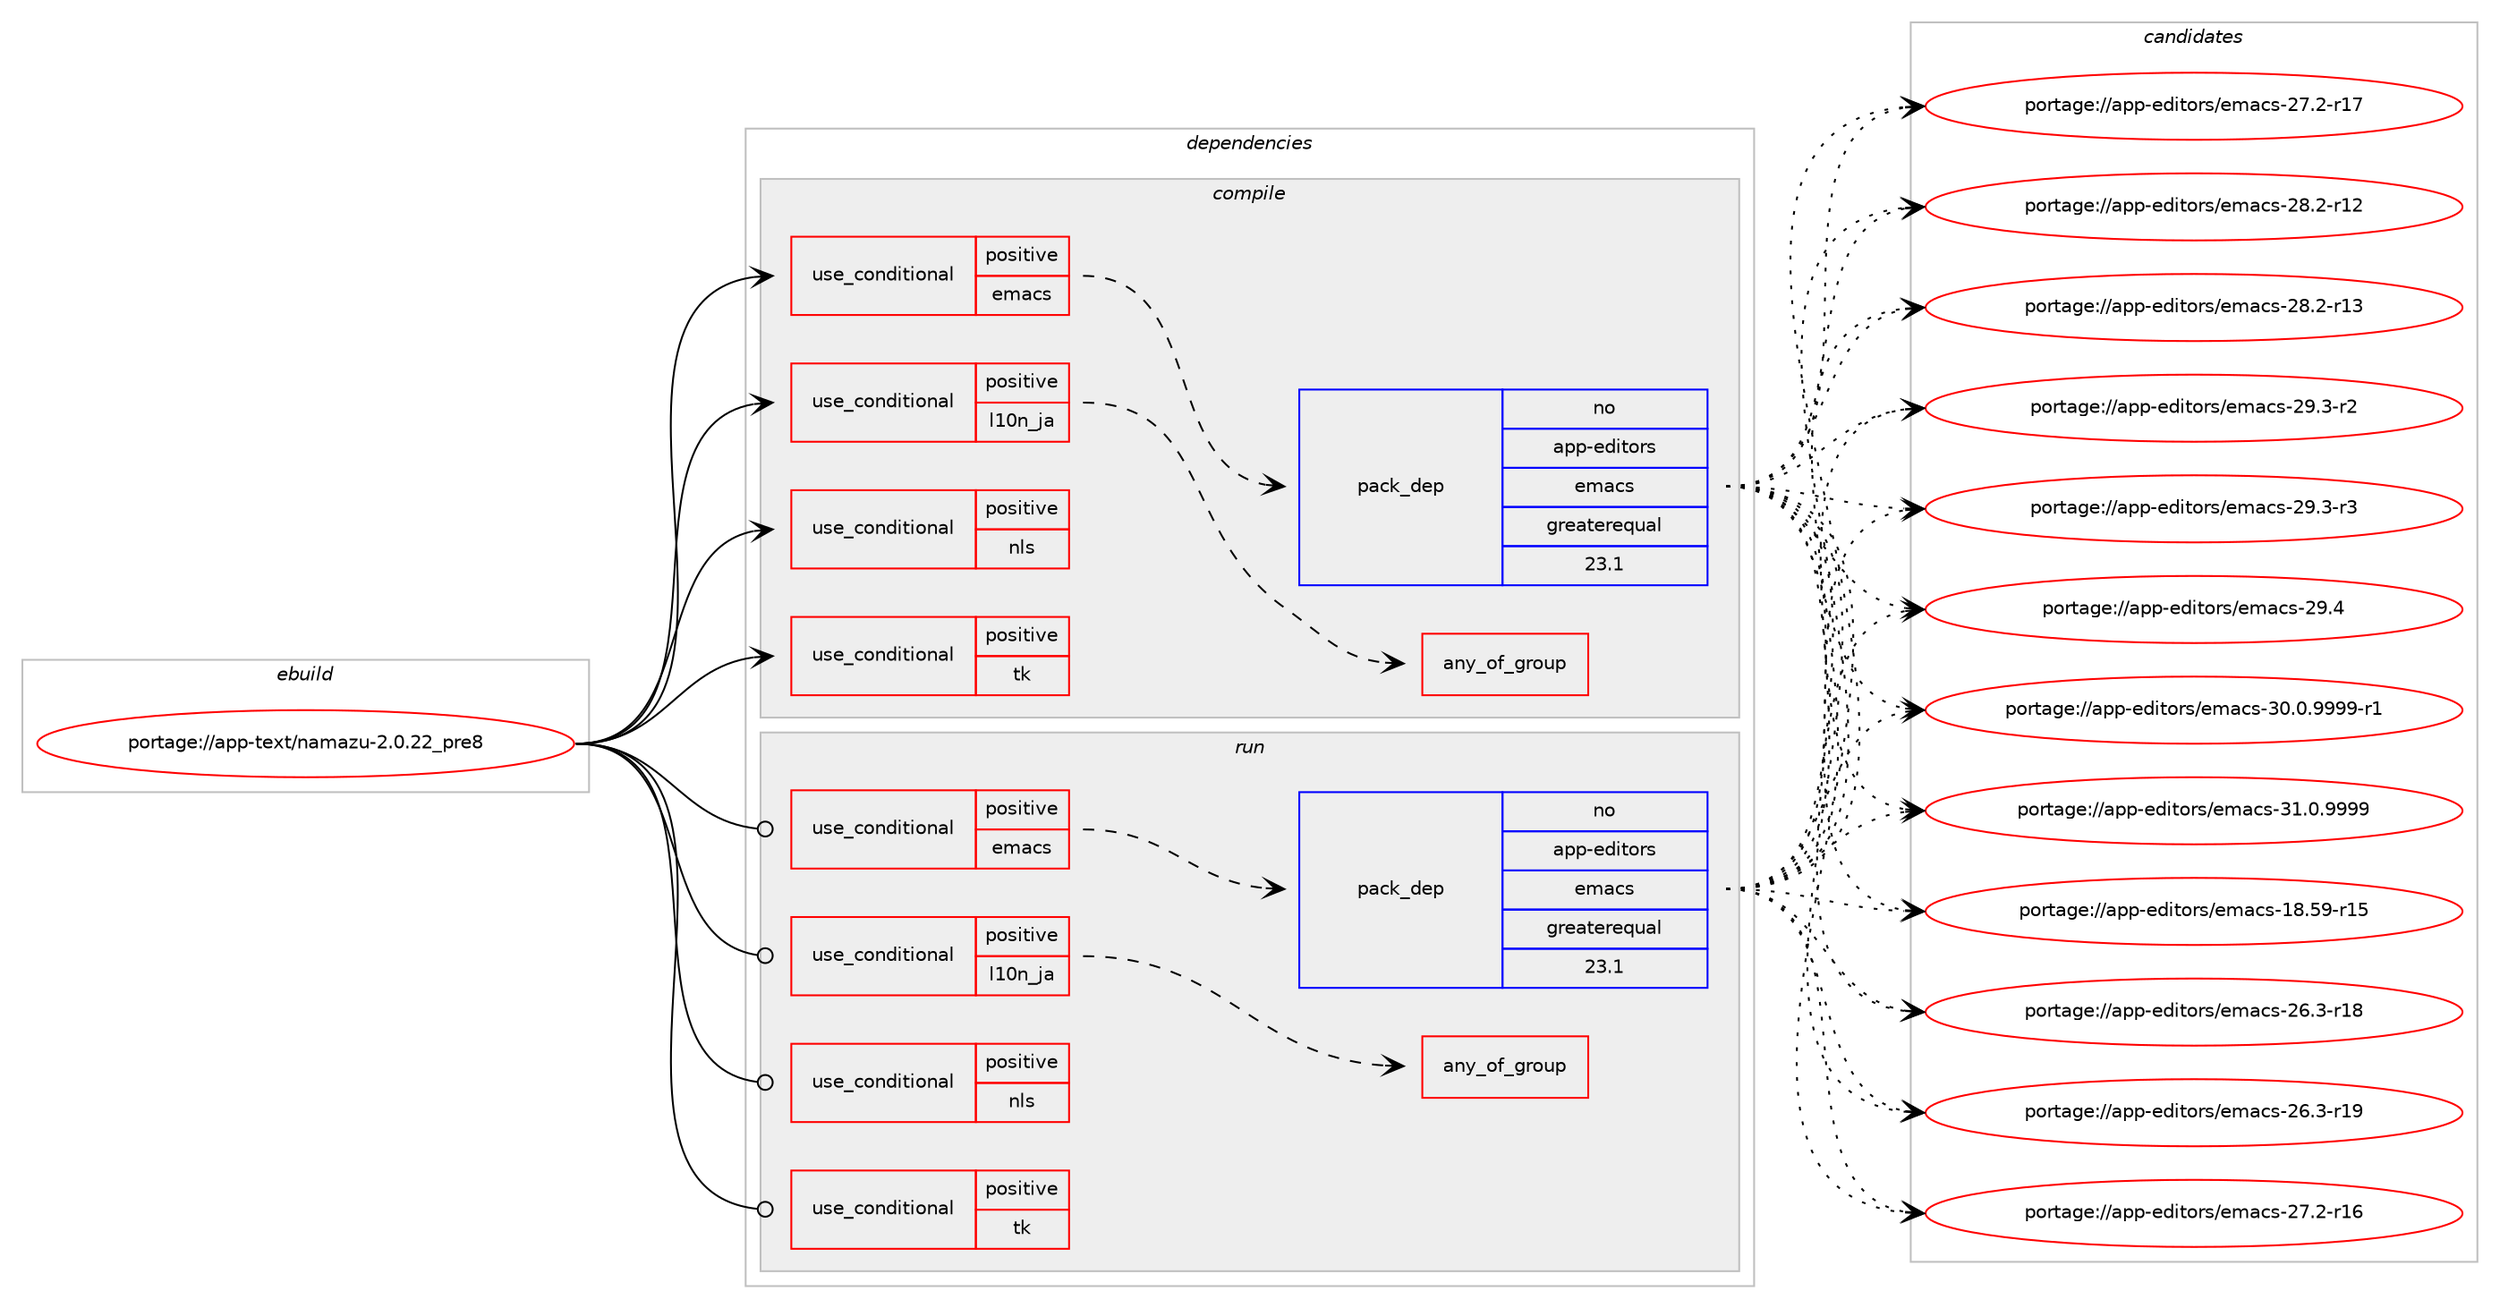 digraph prolog {

# *************
# Graph options
# *************

newrank=true;
concentrate=true;
compound=true;
graph [rankdir=LR,fontname=Helvetica,fontsize=10,ranksep=1.5];#, ranksep=2.5, nodesep=0.2];
edge  [arrowhead=vee];
node  [fontname=Helvetica,fontsize=10];

# **********
# The ebuild
# **********

subgraph cluster_leftcol {
color=gray;
rank=same;
label=<<i>ebuild</i>>;
id [label="portage://app-text/namazu-2.0.22_pre8", color=red, width=4, href="../app-text/namazu-2.0.22_pre8.svg"];
}

# ****************
# The dependencies
# ****************

subgraph cluster_midcol {
color=gray;
label=<<i>dependencies</i>>;
subgraph cluster_compile {
fillcolor="#eeeeee";
style=filled;
label=<<i>compile</i>>;
subgraph cond14926 {
dependency25312 [label=<<TABLE BORDER="0" CELLBORDER="1" CELLSPACING="0" CELLPADDING="4"><TR><TD ROWSPAN="3" CELLPADDING="10">use_conditional</TD></TR><TR><TD>positive</TD></TR><TR><TD>emacs</TD></TR></TABLE>>, shape=none, color=red];
subgraph pack9906 {
dependency25313 [label=<<TABLE BORDER="0" CELLBORDER="1" CELLSPACING="0" CELLPADDING="4" WIDTH="220"><TR><TD ROWSPAN="6" CELLPADDING="30">pack_dep</TD></TR><TR><TD WIDTH="110">no</TD></TR><TR><TD>app-editors</TD></TR><TR><TD>emacs</TD></TR><TR><TD>greaterequal</TD></TR><TR><TD>23.1</TD></TR></TABLE>>, shape=none, color=blue];
}
dependency25312:e -> dependency25313:w [weight=20,style="dashed",arrowhead="vee"];
}
id:e -> dependency25312:w [weight=20,style="solid",arrowhead="vee"];
subgraph cond14927 {
dependency25314 [label=<<TABLE BORDER="0" CELLBORDER="1" CELLSPACING="0" CELLPADDING="4"><TR><TD ROWSPAN="3" CELLPADDING="10">use_conditional</TD></TR><TR><TD>positive</TD></TR><TR><TD>l10n_ja</TD></TR></TABLE>>, shape=none, color=red];
# *** BEGIN UNKNOWN DEPENDENCY TYPE (TODO) ***
# dependency25314 -> package_dependency(portage://app-text/namazu-2.0.22_pre8,install,no,app-i18n,nkf,none,[,,],[],[])
# *** END UNKNOWN DEPENDENCY TYPE (TODO) ***

subgraph any429 {
dependency25315 [label=<<TABLE BORDER="0" CELLBORDER="1" CELLSPACING="0" CELLPADDING="4"><TR><TD CELLPADDING="10">any_of_group</TD></TR></TABLE>>, shape=none, color=red];# *** BEGIN UNKNOWN DEPENDENCY TYPE (TODO) ***
# dependency25315 -> package_dependency(portage://app-text/namazu-2.0.22_pre8,install,no,dev-perl,Text-Kakasi,none,[,,],[],[])
# *** END UNKNOWN DEPENDENCY TYPE (TODO) ***

# *** BEGIN UNKNOWN DEPENDENCY TYPE (TODO) ***
# dependency25315 -> package_dependency(portage://app-text/namazu-2.0.22_pre8,install,no,app-i18n,kakasi,none,[,,],[],[])
# *** END UNKNOWN DEPENDENCY TYPE (TODO) ***

# *** BEGIN UNKNOWN DEPENDENCY TYPE (TODO) ***
# dependency25315 -> package_dependency(portage://app-text/namazu-2.0.22_pre8,install,no,app-text,chasen,none,[,,],[],[])
# *** END UNKNOWN DEPENDENCY TYPE (TODO) ***

# *** BEGIN UNKNOWN DEPENDENCY TYPE (TODO) ***
# dependency25315 -> package_dependency(portage://app-text/namazu-2.0.22_pre8,install,no,app-text,mecab,none,[,,],[],[])
# *** END UNKNOWN DEPENDENCY TYPE (TODO) ***

}
dependency25314:e -> dependency25315:w [weight=20,style="dashed",arrowhead="vee"];
}
id:e -> dependency25314:w [weight=20,style="solid",arrowhead="vee"];
subgraph cond14928 {
dependency25316 [label=<<TABLE BORDER="0" CELLBORDER="1" CELLSPACING="0" CELLPADDING="4"><TR><TD ROWSPAN="3" CELLPADDING="10">use_conditional</TD></TR><TR><TD>positive</TD></TR><TR><TD>nls</TD></TR></TABLE>>, shape=none, color=red];
# *** BEGIN UNKNOWN DEPENDENCY TYPE (TODO) ***
# dependency25316 -> package_dependency(portage://app-text/namazu-2.0.22_pre8,install,no,virtual,libintl,none,[,,],[],[])
# *** END UNKNOWN DEPENDENCY TYPE (TODO) ***

}
id:e -> dependency25316:w [weight=20,style="solid",arrowhead="vee"];
subgraph cond14929 {
dependency25317 [label=<<TABLE BORDER="0" CELLBORDER="1" CELLSPACING="0" CELLPADDING="4"><TR><TD ROWSPAN="3" CELLPADDING="10">use_conditional</TD></TR><TR><TD>positive</TD></TR><TR><TD>tk</TD></TR></TABLE>>, shape=none, color=red];
# *** BEGIN UNKNOWN DEPENDENCY TYPE (TODO) ***
# dependency25317 -> package_dependency(portage://app-text/namazu-2.0.22_pre8,install,no,dev-lang,tk,none,[,,],[slot(0)],[])
# *** END UNKNOWN DEPENDENCY TYPE (TODO) ***

# *** BEGIN UNKNOWN DEPENDENCY TYPE (TODO) ***
# dependency25317 -> package_dependency(portage://app-text/namazu-2.0.22_pre8,install,no,www-client,lynx,none,[,,],[],[])
# *** END UNKNOWN DEPENDENCY TYPE (TODO) ***

}
id:e -> dependency25317:w [weight=20,style="solid",arrowhead="vee"];
# *** BEGIN UNKNOWN DEPENDENCY TYPE (TODO) ***
# id -> package_dependency(portage://app-text/namazu-2.0.22_pre8,install,no,dev-perl,File-MMagic,none,[,,],[],[])
# *** END UNKNOWN DEPENDENCY TYPE (TODO) ***

}
subgraph cluster_compileandrun {
fillcolor="#eeeeee";
style=filled;
label=<<i>compile and run</i>>;
}
subgraph cluster_run {
fillcolor="#eeeeee";
style=filled;
label=<<i>run</i>>;
subgraph cond14930 {
dependency25318 [label=<<TABLE BORDER="0" CELLBORDER="1" CELLSPACING="0" CELLPADDING="4"><TR><TD ROWSPAN="3" CELLPADDING="10">use_conditional</TD></TR><TR><TD>positive</TD></TR><TR><TD>emacs</TD></TR></TABLE>>, shape=none, color=red];
subgraph pack9907 {
dependency25319 [label=<<TABLE BORDER="0" CELLBORDER="1" CELLSPACING="0" CELLPADDING="4" WIDTH="220"><TR><TD ROWSPAN="6" CELLPADDING="30">pack_dep</TD></TR><TR><TD WIDTH="110">no</TD></TR><TR><TD>app-editors</TD></TR><TR><TD>emacs</TD></TR><TR><TD>greaterequal</TD></TR><TR><TD>23.1</TD></TR></TABLE>>, shape=none, color=blue];
}
dependency25318:e -> dependency25319:w [weight=20,style="dashed",arrowhead="vee"];
}
id:e -> dependency25318:w [weight=20,style="solid",arrowhead="odot"];
subgraph cond14931 {
dependency25320 [label=<<TABLE BORDER="0" CELLBORDER="1" CELLSPACING="0" CELLPADDING="4"><TR><TD ROWSPAN="3" CELLPADDING="10">use_conditional</TD></TR><TR><TD>positive</TD></TR><TR><TD>l10n_ja</TD></TR></TABLE>>, shape=none, color=red];
# *** BEGIN UNKNOWN DEPENDENCY TYPE (TODO) ***
# dependency25320 -> package_dependency(portage://app-text/namazu-2.0.22_pre8,run,no,app-i18n,nkf,none,[,,],[],[])
# *** END UNKNOWN DEPENDENCY TYPE (TODO) ***

subgraph any430 {
dependency25321 [label=<<TABLE BORDER="0" CELLBORDER="1" CELLSPACING="0" CELLPADDING="4"><TR><TD CELLPADDING="10">any_of_group</TD></TR></TABLE>>, shape=none, color=red];# *** BEGIN UNKNOWN DEPENDENCY TYPE (TODO) ***
# dependency25321 -> package_dependency(portage://app-text/namazu-2.0.22_pre8,run,no,dev-perl,Text-Kakasi,none,[,,],[],[])
# *** END UNKNOWN DEPENDENCY TYPE (TODO) ***

# *** BEGIN UNKNOWN DEPENDENCY TYPE (TODO) ***
# dependency25321 -> package_dependency(portage://app-text/namazu-2.0.22_pre8,run,no,app-i18n,kakasi,none,[,,],[],[])
# *** END UNKNOWN DEPENDENCY TYPE (TODO) ***

# *** BEGIN UNKNOWN DEPENDENCY TYPE (TODO) ***
# dependency25321 -> package_dependency(portage://app-text/namazu-2.0.22_pre8,run,no,app-text,chasen,none,[,,],[],[])
# *** END UNKNOWN DEPENDENCY TYPE (TODO) ***

# *** BEGIN UNKNOWN DEPENDENCY TYPE (TODO) ***
# dependency25321 -> package_dependency(portage://app-text/namazu-2.0.22_pre8,run,no,app-text,mecab,none,[,,],[],[])
# *** END UNKNOWN DEPENDENCY TYPE (TODO) ***

}
dependency25320:e -> dependency25321:w [weight=20,style="dashed",arrowhead="vee"];
}
id:e -> dependency25320:w [weight=20,style="solid",arrowhead="odot"];
subgraph cond14932 {
dependency25322 [label=<<TABLE BORDER="0" CELLBORDER="1" CELLSPACING="0" CELLPADDING="4"><TR><TD ROWSPAN="3" CELLPADDING="10">use_conditional</TD></TR><TR><TD>positive</TD></TR><TR><TD>nls</TD></TR></TABLE>>, shape=none, color=red];
# *** BEGIN UNKNOWN DEPENDENCY TYPE (TODO) ***
# dependency25322 -> package_dependency(portage://app-text/namazu-2.0.22_pre8,run,no,virtual,libintl,none,[,,],[],[])
# *** END UNKNOWN DEPENDENCY TYPE (TODO) ***

}
id:e -> dependency25322:w [weight=20,style="solid",arrowhead="odot"];
subgraph cond14933 {
dependency25323 [label=<<TABLE BORDER="0" CELLBORDER="1" CELLSPACING="0" CELLPADDING="4"><TR><TD ROWSPAN="3" CELLPADDING="10">use_conditional</TD></TR><TR><TD>positive</TD></TR><TR><TD>tk</TD></TR></TABLE>>, shape=none, color=red];
# *** BEGIN UNKNOWN DEPENDENCY TYPE (TODO) ***
# dependency25323 -> package_dependency(portage://app-text/namazu-2.0.22_pre8,run,no,dev-lang,tk,none,[,,],[slot(0)],[])
# *** END UNKNOWN DEPENDENCY TYPE (TODO) ***

# *** BEGIN UNKNOWN DEPENDENCY TYPE (TODO) ***
# dependency25323 -> package_dependency(portage://app-text/namazu-2.0.22_pre8,run,no,www-client,lynx,none,[,,],[],[])
# *** END UNKNOWN DEPENDENCY TYPE (TODO) ***

}
id:e -> dependency25323:w [weight=20,style="solid",arrowhead="odot"];
# *** BEGIN UNKNOWN DEPENDENCY TYPE (TODO) ***
# id -> package_dependency(portage://app-text/namazu-2.0.22_pre8,run,no,dev-perl,File-MMagic,none,[,,],[],[])
# *** END UNKNOWN DEPENDENCY TYPE (TODO) ***

}
}

# **************
# The candidates
# **************

subgraph cluster_choices {
rank=same;
color=gray;
label=<<i>candidates</i>>;

subgraph choice9906 {
color=black;
nodesep=1;
choice9711211245101100105116111114115471011099799115454956465357451144953 [label="portage://app-editors/emacs-18.59-r15", color=red, width=4,href="../app-editors/emacs-18.59-r15.svg"];
choice97112112451011001051161111141154710110997991154550544651451144956 [label="portage://app-editors/emacs-26.3-r18", color=red, width=4,href="../app-editors/emacs-26.3-r18.svg"];
choice97112112451011001051161111141154710110997991154550544651451144957 [label="portage://app-editors/emacs-26.3-r19", color=red, width=4,href="../app-editors/emacs-26.3-r19.svg"];
choice97112112451011001051161111141154710110997991154550554650451144954 [label="portage://app-editors/emacs-27.2-r16", color=red, width=4,href="../app-editors/emacs-27.2-r16.svg"];
choice97112112451011001051161111141154710110997991154550554650451144955 [label="portage://app-editors/emacs-27.2-r17", color=red, width=4,href="../app-editors/emacs-27.2-r17.svg"];
choice97112112451011001051161111141154710110997991154550564650451144950 [label="portage://app-editors/emacs-28.2-r12", color=red, width=4,href="../app-editors/emacs-28.2-r12.svg"];
choice97112112451011001051161111141154710110997991154550564650451144951 [label="portage://app-editors/emacs-28.2-r13", color=red, width=4,href="../app-editors/emacs-28.2-r13.svg"];
choice971121124510110010511611111411547101109979911545505746514511450 [label="portage://app-editors/emacs-29.3-r2", color=red, width=4,href="../app-editors/emacs-29.3-r2.svg"];
choice971121124510110010511611111411547101109979911545505746514511451 [label="portage://app-editors/emacs-29.3-r3", color=red, width=4,href="../app-editors/emacs-29.3-r3.svg"];
choice97112112451011001051161111141154710110997991154550574652 [label="portage://app-editors/emacs-29.4", color=red, width=4,href="../app-editors/emacs-29.4.svg"];
choice9711211245101100105116111114115471011099799115455148464846575757574511449 [label="portage://app-editors/emacs-30.0.9999-r1", color=red, width=4,href="../app-editors/emacs-30.0.9999-r1.svg"];
choice971121124510110010511611111411547101109979911545514946484657575757 [label="portage://app-editors/emacs-31.0.9999", color=red, width=4,href="../app-editors/emacs-31.0.9999.svg"];
dependency25313:e -> choice9711211245101100105116111114115471011099799115454956465357451144953:w [style=dotted,weight="100"];
dependency25313:e -> choice97112112451011001051161111141154710110997991154550544651451144956:w [style=dotted,weight="100"];
dependency25313:e -> choice97112112451011001051161111141154710110997991154550544651451144957:w [style=dotted,weight="100"];
dependency25313:e -> choice97112112451011001051161111141154710110997991154550554650451144954:w [style=dotted,weight="100"];
dependency25313:e -> choice97112112451011001051161111141154710110997991154550554650451144955:w [style=dotted,weight="100"];
dependency25313:e -> choice97112112451011001051161111141154710110997991154550564650451144950:w [style=dotted,weight="100"];
dependency25313:e -> choice97112112451011001051161111141154710110997991154550564650451144951:w [style=dotted,weight="100"];
dependency25313:e -> choice971121124510110010511611111411547101109979911545505746514511450:w [style=dotted,weight="100"];
dependency25313:e -> choice971121124510110010511611111411547101109979911545505746514511451:w [style=dotted,weight="100"];
dependency25313:e -> choice97112112451011001051161111141154710110997991154550574652:w [style=dotted,weight="100"];
dependency25313:e -> choice9711211245101100105116111114115471011099799115455148464846575757574511449:w [style=dotted,weight="100"];
dependency25313:e -> choice971121124510110010511611111411547101109979911545514946484657575757:w [style=dotted,weight="100"];
}
subgraph choice9907 {
color=black;
nodesep=1;
choice9711211245101100105116111114115471011099799115454956465357451144953 [label="portage://app-editors/emacs-18.59-r15", color=red, width=4,href="../app-editors/emacs-18.59-r15.svg"];
choice97112112451011001051161111141154710110997991154550544651451144956 [label="portage://app-editors/emacs-26.3-r18", color=red, width=4,href="../app-editors/emacs-26.3-r18.svg"];
choice97112112451011001051161111141154710110997991154550544651451144957 [label="portage://app-editors/emacs-26.3-r19", color=red, width=4,href="../app-editors/emacs-26.3-r19.svg"];
choice97112112451011001051161111141154710110997991154550554650451144954 [label="portage://app-editors/emacs-27.2-r16", color=red, width=4,href="../app-editors/emacs-27.2-r16.svg"];
choice97112112451011001051161111141154710110997991154550554650451144955 [label="portage://app-editors/emacs-27.2-r17", color=red, width=4,href="../app-editors/emacs-27.2-r17.svg"];
choice97112112451011001051161111141154710110997991154550564650451144950 [label="portage://app-editors/emacs-28.2-r12", color=red, width=4,href="../app-editors/emacs-28.2-r12.svg"];
choice97112112451011001051161111141154710110997991154550564650451144951 [label="portage://app-editors/emacs-28.2-r13", color=red, width=4,href="../app-editors/emacs-28.2-r13.svg"];
choice971121124510110010511611111411547101109979911545505746514511450 [label="portage://app-editors/emacs-29.3-r2", color=red, width=4,href="../app-editors/emacs-29.3-r2.svg"];
choice971121124510110010511611111411547101109979911545505746514511451 [label="portage://app-editors/emacs-29.3-r3", color=red, width=4,href="../app-editors/emacs-29.3-r3.svg"];
choice97112112451011001051161111141154710110997991154550574652 [label="portage://app-editors/emacs-29.4", color=red, width=4,href="../app-editors/emacs-29.4.svg"];
choice9711211245101100105116111114115471011099799115455148464846575757574511449 [label="portage://app-editors/emacs-30.0.9999-r1", color=red, width=4,href="../app-editors/emacs-30.0.9999-r1.svg"];
choice971121124510110010511611111411547101109979911545514946484657575757 [label="portage://app-editors/emacs-31.0.9999", color=red, width=4,href="../app-editors/emacs-31.0.9999.svg"];
dependency25319:e -> choice9711211245101100105116111114115471011099799115454956465357451144953:w [style=dotted,weight="100"];
dependency25319:e -> choice97112112451011001051161111141154710110997991154550544651451144956:w [style=dotted,weight="100"];
dependency25319:e -> choice97112112451011001051161111141154710110997991154550544651451144957:w [style=dotted,weight="100"];
dependency25319:e -> choice97112112451011001051161111141154710110997991154550554650451144954:w [style=dotted,weight="100"];
dependency25319:e -> choice97112112451011001051161111141154710110997991154550554650451144955:w [style=dotted,weight="100"];
dependency25319:e -> choice97112112451011001051161111141154710110997991154550564650451144950:w [style=dotted,weight="100"];
dependency25319:e -> choice97112112451011001051161111141154710110997991154550564650451144951:w [style=dotted,weight="100"];
dependency25319:e -> choice971121124510110010511611111411547101109979911545505746514511450:w [style=dotted,weight="100"];
dependency25319:e -> choice971121124510110010511611111411547101109979911545505746514511451:w [style=dotted,weight="100"];
dependency25319:e -> choice97112112451011001051161111141154710110997991154550574652:w [style=dotted,weight="100"];
dependency25319:e -> choice9711211245101100105116111114115471011099799115455148464846575757574511449:w [style=dotted,weight="100"];
dependency25319:e -> choice971121124510110010511611111411547101109979911545514946484657575757:w [style=dotted,weight="100"];
}
}

}
